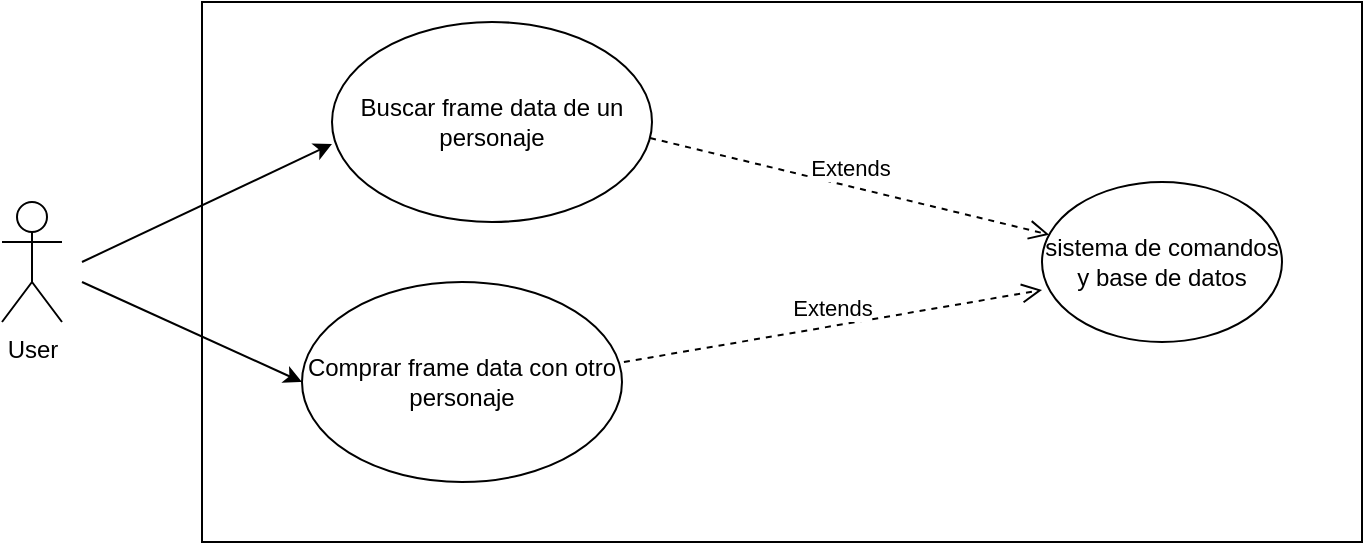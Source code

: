 <mxfile version="14.4.4" type="github">
  <diagram id="2l7eV8kE1KObICxDu9WT" name="Page-1">
    <mxGraphModel dx="2048" dy="1127" grid="1" gridSize="10" guides="1" tooltips="1" connect="1" arrows="1" fold="1" page="1" pageScale="1" pageWidth="850" pageHeight="1100" math="0" shadow="0">
      <root>
        <mxCell id="0" />
        <mxCell id="1" parent="0" />
        <mxCell id="VeGctHgvSod8uympUXJQ-4" value="" style="whiteSpace=wrap;html=1;" parent="1" vertex="1">
          <mxGeometry x="180" y="340" width="580" height="270" as="geometry" />
        </mxCell>
        <mxCell id="VeGctHgvSod8uympUXJQ-1" value="Buscar frame data de un personaje" style="ellipse;whiteSpace=wrap;html=1;" parent="1" vertex="1">
          <mxGeometry x="245" y="350" width="160" height="100" as="geometry" />
        </mxCell>
        <mxCell id="VeGctHgvSod8uympUXJQ-2" value="Comprar frame data con otro personaje" style="ellipse;whiteSpace=wrap;html=1;" parent="1" vertex="1">
          <mxGeometry x="230" y="480" width="160" height="100" as="geometry" />
        </mxCell>
        <mxCell id="VeGctHgvSod8uympUXJQ-5" value="User" style="shape=umlActor;verticalLabelPosition=bottom;verticalAlign=top;html=1;outlineConnect=0;" parent="1" vertex="1">
          <mxGeometry x="80" y="440" width="30" height="60" as="geometry" />
        </mxCell>
        <mxCell id="VeGctHgvSod8uympUXJQ-6" value="" style="endArrow=classic;html=1;entryX=0;entryY=0.61;entryDx=0;entryDy=0;entryPerimeter=0;" parent="1" target="VeGctHgvSod8uympUXJQ-1" edge="1">
          <mxGeometry width="50" height="50" relative="1" as="geometry">
            <mxPoint x="120" y="470" as="sourcePoint" />
            <mxPoint x="180" y="440" as="targetPoint" />
          </mxGeometry>
        </mxCell>
        <mxCell id="VeGctHgvSod8uympUXJQ-7" value="" style="endArrow=classic;html=1;entryX=0;entryY=0.5;entryDx=0;entryDy=0;" parent="1" target="VeGctHgvSod8uympUXJQ-2" edge="1">
          <mxGeometry width="50" height="50" relative="1" as="geometry">
            <mxPoint x="120" y="480" as="sourcePoint" />
            <mxPoint x="510" y="730" as="targetPoint" />
          </mxGeometry>
        </mxCell>
        <mxCell id="VeGctHgvSod8uympUXJQ-8" value="Extends" style="html=1;verticalAlign=bottom;endArrow=open;dashed=1;endSize=8;exitX=0.994;exitY=0.58;exitDx=0;exitDy=0;exitPerimeter=0;" parent="1" source="VeGctHgvSod8uympUXJQ-1" target="7JVBhF_zg72iOEVIzQPO-1" edge="1">
          <mxGeometry relative="1" as="geometry">
            <mxPoint x="530" y="750" as="sourcePoint" />
            <mxPoint x="600" y="465.592" as="targetPoint" />
          </mxGeometry>
        </mxCell>
        <mxCell id="VeGctHgvSod8uympUXJQ-10" value="&lt;div&gt;Extends&lt;/div&gt;" style="html=1;verticalAlign=bottom;endArrow=open;dashed=1;endSize=8;exitX=1.006;exitY=0.4;exitDx=0;exitDy=0;exitPerimeter=0;entryX=0;entryY=0.675;entryDx=0;entryDy=0;entryPerimeter=0;" parent="1" source="VeGctHgvSod8uympUXJQ-2" target="7JVBhF_zg72iOEVIzQPO-1" edge="1">
          <mxGeometry relative="1" as="geometry">
            <mxPoint x="530" y="750" as="sourcePoint" />
            <mxPoint x="600" y="475.023" as="targetPoint" />
          </mxGeometry>
        </mxCell>
        <mxCell id="7JVBhF_zg72iOEVIzQPO-1" value="&lt;div&gt;sistema de comandos&lt;/div&gt;&lt;div&gt;y base de datos&lt;br&gt;&lt;/div&gt;" style="ellipse;whiteSpace=wrap;html=1;" vertex="1" parent="1">
          <mxGeometry x="600" y="430.002" width="120" height="80" as="geometry" />
        </mxCell>
      </root>
    </mxGraphModel>
  </diagram>
</mxfile>

